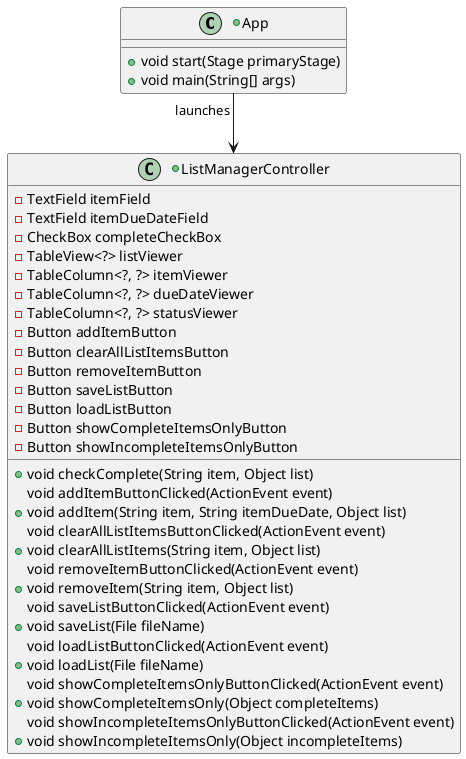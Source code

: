 @startuml

+class App{
+void start(Stage primaryStage)
+void main(String[] args)
}

+class ListManagerController{
-TextField itemField
-TextField itemDueDateField
-CheckBox completeCheckBox
+void checkComplete(String item, Object list)
-TableView<?> listViewer
-TableColumn<?, ?> itemViewer
-TableColumn<?, ?> dueDateViewer
-TableColumn<?, ?> statusViewer
-Button addItemButton
void addItemButtonClicked(ActionEvent event)
+void addItem(String item, String itemDueDate, Object list)
-Button clearAllListItemsButton
void clearAllListItemsButtonClicked(ActionEvent event)
+void clearAllListItems(String item, Object list)
-Button removeItemButton
void removeItemButtonClicked(ActionEvent event)
+void removeItem(String item, Object list)
-Button saveListButton
void saveListButtonClicked(ActionEvent event)
+void saveList(File fileName)
-Button loadListButton
void loadListButtonClicked(ActionEvent event)
+void loadList(File fileName)
-Button showCompleteItemsOnlyButton
void showCompleteItemsOnlyButtonClicked(ActionEvent event)
+void showCompleteItemsOnly(Object completeItems)
-Button showIncompleteItemsOnlyButton
void showIncompleteItemsOnlyButtonClicked(ActionEvent event)
+void showIncompleteItemsOnly(Object incompleteItems)
}

App "launches" --> ListManagerController

@enduml